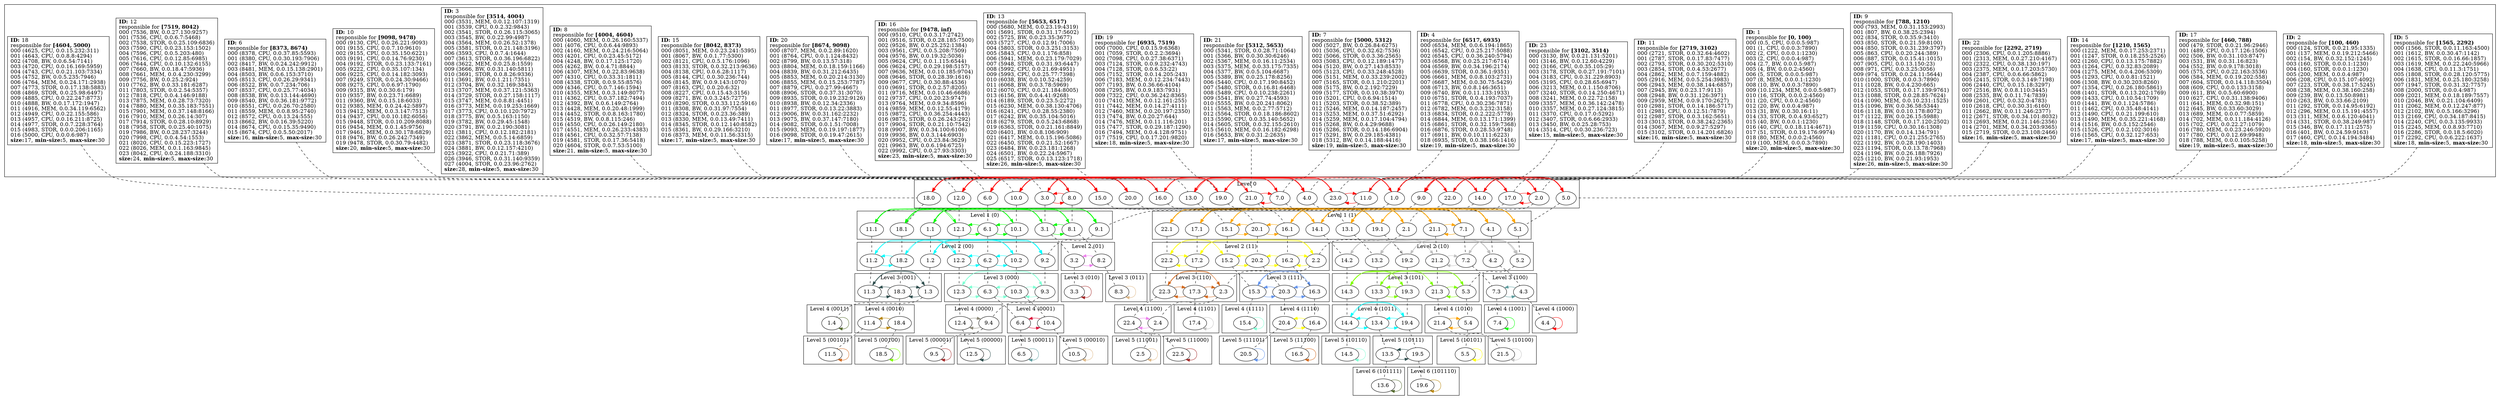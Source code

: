strict
digraph SkipGraph {

	# vertical
	edge [dir=none style=dashed]
	subgraph {
		"1" -> "1.0" -> "1.1" -> "1.2" -> "1.3" -> "1.4"
		}
	subgraph {
		"2" -> "2.0" -> "2.1" -> "2.2" -> "2.3" -> "2.4" -> "2.5"
		}
	subgraph {
		"17" -> "17.0" -> "17.1" -> "17.2" -> "17.3" -> "17.4"
		}
	subgraph {
		"9" -> "9.0" -> "9.1" -> "9.2" -> "9.3" -> "9.4" -> "9.5"
		}
	subgraph {
		"14" -> "14.0" -> "14.1" -> "14.2" -> "14.3" -> "14.4" -> "14.5"
		}
	subgraph {
		"5" -> "5.0" -> "5.1" -> "5.2" -> "5.3" -> "5.4" -> "5.5"
		}
	subgraph {
		"22" -> "22.0" -> "22.1" -> "22.2" -> "22.3" -> "22.4" -> "22.5"
		}
	subgraph {
		"11" -> "11.0" -> "11.1" -> "11.2" -> "11.3" -> "11.4" -> "11.5"
		}
	subgraph {
		"23" -> "23.0"
		}
	subgraph {
		"3" -> "3.0" -> "3.1" -> "3.2" -> "3.3"
		}
	subgraph {
		"8" -> "8.0" -> "8.1" -> "8.2" -> "8.3"
		}
	subgraph {
		"18" -> "18.0" -> "18.1" -> "18.2" -> "18.3" -> "18.4" -> "18.5"
		}
	subgraph {
		"7" -> "7.0" -> "7.1" -> "7.2" -> "7.3" -> "7.4"
		}
	subgraph {
		"21" -> "21.0" -> "21.1" -> "21.2" -> "21.3" -> "21.4" -> "21.5"
		}
	subgraph {
		"13" -> "13.0" -> "13.1" -> "13.2" -> "13.3" -> "13.4" -> "13.5" -> "13.6"
		}
	subgraph {
		"4" -> "4.0" -> "4.1" -> "4.2" -> "4.3" -> "4.4"
		}
	subgraph {
		"19" -> "19.0" -> "19.1" -> "19.2" -> "19.3" -> "19.4" -> "19.5" -> "19.6"
		}
	subgraph {
		"12" -> "12.0" -> "12.1" -> "12.2" -> "12.3" -> "12.4" -> "12.5"
		}
	subgraph {
		"15" -> "15.0" -> "15.1" -> "15.2" -> "15.3" -> "15.4"
		}
	subgraph {
		"6" -> "6.0" -> "6.1" -> "6.2" -> "6.3" -> "6.4" -> "6.5"
		}
	subgraph {
		"20" -> "20.0" -> "20.1" -> "20.2" -> "20.3" -> "20.4" -> "20.5"
		}
	subgraph {
		"10" -> "10.0" -> "10.1" -> "10.2" -> "10.3" -> "10.4" -> "10.5"
		}
	subgraph {
		"16" -> "16.0" -> "16.1" -> "16.2" -> "16.3" -> "16.4" -> "16.5"
		}

	# horizontal
	edge [dir=forward, style=solid]
	subgraph cluster_content {
		rank = same
		"1" [shape=box, label=
			<
				<B>ID:</B> 1<BR ALIGN="LEFT"/>
				responsible for <B>[0, 100)</B><BR ALIGN="LEFT"/>
				000 (0.5, CPU, 0.0.0.5:987)<BR ALIGN="LEFT"/>
				001 (1, CPU, 0.0.0.3:7890)<BR ALIGN="LEFT"/>
				002 (2, CPU, 0.0.0.1:1230)<BR ALIGN="LEFT"/>
				003 (2, CPU, 0.0.0.4:987)<BR ALIGN="LEFT"/>
				004 (2.7, BW, 0.0.0.5:987)<BR ALIGN="LEFT"/>
				005 (4, BW, 0.0.0.2:4560)<BR ALIGN="LEFT"/>
				006 (5, STOR, 0.0.0.5:987)<BR ALIGN="LEFT"/>
				007 (8, MEM, 0.0.0.1:1230)<BR ALIGN="LEFT"/>
				008 (10, BW, 0.0.0.3:7890)<BR ALIGN="LEFT"/>
				009 (10.1234, MEM, 0.0.0.5:987)<BR ALIGN="LEFT"/>
				010 (16, STOR, 0.0.0.2:4560)<BR ALIGN="LEFT"/>
				011 (20, CPU, 0.0.0.2:4560)<BR ALIGN="LEFT"/>
				012 (20, BW, 0.0.0.4:987)<BR ALIGN="LEFT"/>
				013 (31, BW, 0.0.30.16:11)<BR ALIGN="LEFT"/>
				014 (33, STOR, 0.0.4.93:6527)<BR ALIGN="LEFT"/>
				015 (40, BW, 0.0.0.1:1230)<BR ALIGN="LEFT"/>
				016 (40, CPU, 0.0.18.114:4671)<BR ALIGN="LEFT"/>
				017 (51, STOR, 0.0.19.176:9974)<BR ALIGN="LEFT"/>
				018 (80, MEM, 0.0.0.2:4560)<BR ALIGN="LEFT"/>
				019 (100, MEM, 0.0.0.3:7890)<BR ALIGN="LEFT"/>
			<B>size:</B>20, <B>min-size:</B>5, <B>max-size:</B>30<BR ALIGN="LEFT"/>			>]
		"2" [shape=box, label=
			<
				<B>ID:</B> 2<BR ALIGN="LEFT"/>
				responsible for <B>[100, 460)</B><BR ALIGN="LEFT"/>
				000 (124, STOR, 0.0.21.95:1335)<BR ALIGN="LEFT"/>
				001 (137, MEM, 0.0.19.212:5466)<BR ALIGN="LEFT"/>
				002 (154, BW, 0.0.32.152:1245)<BR ALIGN="LEFT"/>
				003 (160, STOR, 0.0.0.1:1230)<BR ALIGN="LEFT"/>
				004 (160, STOR, 0.0.0.1:1230)<BR ALIGN="LEFT"/>
				005 (200, MEM, 0.0.0.4:987)<BR ALIGN="LEFT"/>
				006 (208, CPU, 0.0.15.107:4092)<BR ALIGN="LEFT"/>
				007 (223, STOR, 0.0.38.17:5245)<BR ALIGN="LEFT"/>
				008 (238, MEM, 0.0.38.160:258)<BR ALIGN="LEFT"/>
				009 (239, BW, 0.0.13.50:8981)<BR ALIGN="LEFT"/>
				010 (263, BW, 0.0.33.66:2109)<BR ALIGN="LEFT"/>
				011 (292, STOR, 0.0.14.95:6192)<BR ALIGN="LEFT"/>
				012 (296, MEM, 0.0.15.191:4557)<BR ALIGN="LEFT"/>
				013 (311, MEM, 0.0.6.120:4041)<BR ALIGN="LEFT"/>
				014 (331, STOR, 0.0.38.249:987)<BR ALIGN="LEFT"/>
				015 (346, BW, 0.0.17.111:2575)<BR ALIGN="LEFT"/>
				016 (401, BW, 0.0.24.59:9163)<BR ALIGN="LEFT"/>
				017 (460, CPU, 0.0.14.194:3484)<BR ALIGN="LEFT"/>
			<B>size:</B>18, <B>min-size:</B>5, <B>max-size:</B>30<BR ALIGN="LEFT"/>			>]
		"17" [shape=box, label=
			<
				<B>ID:</B> 17<BR ALIGN="LEFT"/>
				responsible for <B>[460, 788)</B><BR ALIGN="LEFT"/>
				000 (479, STOR, 0.0.21.96:2946)<BR ALIGN="LEFT"/>
				001 (489, CPU, 0.0.17.126:1506)<BR ALIGN="LEFT"/>
				002 (506, BW, 0.0.31.103:8747)<BR ALIGN="LEFT"/>
				003 (531, BW, 0.0.31.16:823)<BR ALIGN="LEFT"/>
				004 (552, BW, 0.0.9.178:3018)<BR ALIGN="LEFT"/>
				005 (575, CPU, 0.0.22.163:3536)<BR ALIGN="LEFT"/>
				006 (584, MEM, 0.0.19.202:558)<BR ALIGN="LEFT"/>
				007 (604, STOR, 0.0.14.118:3504)<BR ALIGN="LEFT"/>
				008 (609, CPU, 0.0.0.133:3158)<BR ALIGN="LEFT"/>
				009 (611, BW, 0.0.5.60:6900)<BR ALIGN="LEFT"/>
				010 (627, CPU, 0.0.31.138:9406)<BR ALIGN="LEFT"/>
				011 (641, MEM, 0.0.32.98:151)<BR ALIGN="LEFT"/>
				012 (645, BW, 0.0.33.60:3029)<BR ALIGN="LEFT"/>
				013 (689, MEM, 0.0.0.77:5859)<BR ALIGN="LEFT"/>
				014 (702, MEM, 0.0.11.184:4126)<BR ALIGN="LEFT"/>
				015 (702, CPU, 0.0.22.27:1079)<BR ALIGN="LEFT"/>
				016 (780, MEM, 0.0.23.246:5920)<BR ALIGN="LEFT"/>
				017 (780, CPU, 0.0.12.69:9948)<BR ALIGN="LEFT"/>
				018 (788, MEM, 0.0.0.105:5258)<BR ALIGN="LEFT"/>
			<B>size:</B>19, <B>min-size:</B>5, <B>max-size:</B>30<BR ALIGN="LEFT"/>			>]
		"9" [shape=box, label=
			<
				<B>ID:</B> 9<BR ALIGN="LEFT"/>
				responsible for <B>[788, 1210)</B><BR ALIGN="LEFT"/>
				000 (793, MEM, 0.0.31.153:2993)<BR ALIGN="LEFT"/>
				001 (807, BW, 0.0.38.25:2394)<BR ALIGN="LEFT"/>
				002 (834, STOR, 0.0.35.9:3410)<BR ALIGN="LEFT"/>
				003 (850, STOR, 0.0.21.59:8100)<BR ALIGN="LEFT"/>
				004 (850, STOR, 0.0.31.239:3797)<BR ALIGN="LEFT"/>
				005 (863, CPU, 0.0.20.244:389)<BR ALIGN="LEFT"/>
				006 (887, STOR, 0.0.15.41:1015)<BR ALIGN="LEFT"/>
				007 (905, CPU, 0.0.13.150:23)<BR ALIGN="LEFT"/>
				008 (971, CPU, 0.0.3.25:3056)<BR ALIGN="LEFT"/>
				009 (974, STOR, 0.0.24.11:5644)<BR ALIGN="LEFT"/>
				010 (1000, STOR, 0.0.0.3:7890)<BR ALIGN="LEFT"/>
				011 (1028, BW, 0.0.4.230:665)<BR ALIGN="LEFT"/>
				012 (1053, STOR, 0.0.17.139:9761)<BR ALIGN="LEFT"/>
				013 (1088, STOR, 0.0.28.85:7624)<BR ALIGN="LEFT"/>
				014 (1090, MEM, 0.0.10.231:1525)<BR ALIGN="LEFT"/>
				015 (1096, BW, 0.0.36.58:5344)<BR ALIGN="LEFT"/>
				016 (1118, BW, 0.0.10.178:8072)<BR ALIGN="LEFT"/>
				017 (1122, BW, 0.0.26.15:5988)<BR ALIGN="LEFT"/>
				018 (1148, STOR, 0.0.17.120:2502)<BR ALIGN="LEFT"/>
				019 (1159, CPU, 0.0.30.16:1308)<BR ALIGN="LEFT"/>
				020 (1170, BW, 0.0.14.134:791)<BR ALIGN="LEFT"/>
				021 (1181, CPU, 0.0.21.255:2765)<BR ALIGN="LEFT"/>
				022 (1192, BW, 0.0.28.190:1403)<BR ALIGN="LEFT"/>
				023 (1194, STOR, 0.0.13.78:7968)<BR ALIGN="LEFT"/>
				024 (1196, BW, 0.0.26.188:7926)<BR ALIGN="LEFT"/>
				025 (1210, BW, 0.0.21.93:1953)<BR ALIGN="LEFT"/>
			<B>size:</B>26, <B>min-size:</B>5, <B>max-size:</B>30<BR ALIGN="LEFT"/>			>]
		"14" [shape=box, label=
			<
				<B>ID:</B> 14<BR ALIGN="LEFT"/>
				responsible for <B>[1210, 1565)</B><BR ALIGN="LEFT"/>
				000 (1222, MEM, 0.0.17.253:2371)<BR ALIGN="LEFT"/>
				001 (1247, STOR, 0.0.18.255:2526)<BR ALIGN="LEFT"/>
				002 (1260, CPU, 0.0.13.175:7882)<BR ALIGN="LEFT"/>
				003 (1264, CPU, 0.0.32.83:2089)<BR ALIGN="LEFT"/>
				004 (1275, MEM, 0.0.4.206:5309)<BR ALIGN="LEFT"/>
				005 (1293, CPU, 0.0.0.81:1521)<BR ALIGN="LEFT"/>
				006 (1308, BW, 0.0.30.203:8260)<BR ALIGN="LEFT"/>
				007 (1354, CPU, 0.0.26.180:5861)<BR ALIGN="LEFT"/>
				008 (1401, STOR, 0.0.13.202:1769)<BR ALIGN="LEFT"/>
				009 (1433, CPU, 0.0.10.54:1709)<BR ALIGN="LEFT"/>
				010 (1441, BW, 0.0.1.124:5786)<BR ALIGN="LEFT"/>
				011 (1462, CPU, 0.0.35.48:4141)<BR ALIGN="LEFT"/>
				012 (1490, CPU, 0.0.21.199:610)<BR ALIGN="LEFT"/>
				013 (1490, MEM, 0.0.35.221:4168)<BR ALIGN="LEFT"/>
				014 (1516, BW, 0.0.5.152:2546)<BR ALIGN="LEFT"/>
				015 (1526, CPU, 0.0.2.102:3016)<BR ALIGN="LEFT"/>
				016 (1565, CPU, 0.0.32.127:653)<BR ALIGN="LEFT"/>
			<B>size:</B>17, <B>min-size:</B>5, <B>max-size:</B>30<BR ALIGN="LEFT"/>			>]
		"5" [shape=box, label=
			<
				<B>ID:</B> 5<BR ALIGN="LEFT"/>
				responsible for <B>[1565, 2292)</B><BR ALIGN="LEFT"/>
				000 (1566, STOR, 0.0.11.163:4500)<BR ALIGN="LEFT"/>
				001 (1612, BW, 0.0.30.47:1142)<BR ALIGN="LEFT"/>
				002 (1615, STOR, 0.0.16.66:1857)<BR ALIGN="LEFT"/>
				003 (1619, MEM, 0.0.22.240:5966)<BR ALIGN="LEFT"/>
				004 (1638, CPU, 0.0.11.3:1751)<BR ALIGN="LEFT"/>
				005 (1808, STOR, 0.0.28.120:5775)<BR ALIGN="LEFT"/>
				006 (1831, MEM, 0.0.25.180:3258)<BR ALIGN="LEFT"/>
				007 (1947, STOR, 0.0.31.32:7757)<BR ALIGN="LEFT"/>
				008 (2000, STOR, 0.0.0.4:987)<BR ALIGN="LEFT"/>
				009 (2021, MEM, 0.0.18.189:7557)<BR ALIGN="LEFT"/>
				010 (2046, BW, 0.0.21.104:6409)<BR ALIGN="LEFT"/>
				011 (2062, MEM, 0.0.12.247:877)<BR ALIGN="LEFT"/>
				012 (2102, BW, 0.0.5.166:3296)<BR ALIGN="LEFT"/>
				013 (2169, CPU, 0.0.34.187:8415)<BR ALIGN="LEFT"/>
				014 (2240, CPU, 0.0.3.135:9933)<BR ALIGN="LEFT"/>
				015 (2245, MEM, 0.0.8.93:7710)<BR ALIGN="LEFT"/>
				016 (2286, STOR, 0.0.18.5:6020)<BR ALIGN="LEFT"/>
				017 (2292, CPU, 0.0.6.222:1637)<BR ALIGN="LEFT"/>
			<B>size:</B>18, <B>min-size:</B>5, <B>max-size:</B>30<BR ALIGN="LEFT"/>			>]
		"22" [shape=box, label=
			<
				<B>ID:</B> 22<BR ALIGN="LEFT"/>
				responsible for <B>[2292, 2719)</B><BR ALIGN="LEFT"/>
				000 (2306, CPU, 0.0.1.205:8886)<BR ALIGN="LEFT"/>
				001 (2313, MEM, 0.0.27.210:4167)<BR ALIGN="LEFT"/>
				002 (2322, CPU, 0.0.38.130:197)<BR ALIGN="LEFT"/>
				003 (2375, MEM, 0.0.17.203:5730)<BR ALIGN="LEFT"/>
				004 (2387, CPU, 0.0.6.66:5862)<BR ALIGN="LEFT"/>
				005 (2415, STOR, 0.0.3.149:7198)<BR ALIGN="LEFT"/>
				006 (2440, CPU, 0.0.15.18:3297)<BR ALIGN="LEFT"/>
				007 (2516, BW, 0.0.8.110:3445)<BR ALIGN="LEFT"/>
				008 (2535, BW, 0.0.11.74:7839)<BR ALIGN="LEFT"/>
				009 (2601, CPU, 0.0.32.0:4783)<BR ALIGN="LEFT"/>
				010 (2618, CPU, 0.0.30.31:6160)<BR ALIGN="LEFT"/>
				011 (2662, BW, 0.0.11.246:2377)<BR ALIGN="LEFT"/>
				012 (2671, STOR, 0.0.34.101:8032)<BR ALIGN="LEFT"/>
				013 (2693, MEM, 0.0.21.146:2356)<BR ALIGN="LEFT"/>
				014 (2701, MEM, 0.0.34.203:9365)<BR ALIGN="LEFT"/>
				015 (2719, STOR, 0.0.23.108:2466)<BR ALIGN="LEFT"/>
			<B>size:</B>16, <B>min-size:</B>5, <B>max-size:</B>30<BR ALIGN="LEFT"/>			>]
		"11" [shape=box, label=
			<
				<B>ID:</B> 11<BR ALIGN="LEFT"/>
				responsible for <B>[2719, 3102)</B><BR ALIGN="LEFT"/>
				000 (2721, STOR, 0.0.32.64:4602)<BR ALIGN="LEFT"/>
				001 (2787, STOR, 0.0.17.83:7477)<BR ALIGN="LEFT"/>
				002 (2793, STOR, 0.0.30.202:5310)<BR ALIGN="LEFT"/>
				003 (2854, STOR, 0.0.4.53:2677)<BR ALIGN="LEFT"/>
				004 (2862, MEM, 0.0.7.159:4882)<BR ALIGN="LEFT"/>
				005 (2916, MEM, 0.0.5.254:3983)<BR ALIGN="LEFT"/>
				006 (2943, MEM, 0.0.38.144:6857)<BR ALIGN="LEFT"/>
				007 (2945, BW, 0.0.23.17:9113)<BR ALIGN="LEFT"/>
				008 (2948, BW, 0.0.31.126:3971)<BR ALIGN="LEFT"/>
				009 (2959, MEM, 0.0.9.170:2627)<BR ALIGN="LEFT"/>
				010 (2981, STOR, 0.0.14.186:5717)<BR ALIGN="LEFT"/>
				011 (2981, CPU, 0.0.12.51:7879)<BR ALIGN="LEFT"/>
				012 (2987, STOR, 0.0.3.162:5651)<BR ALIGN="LEFT"/>
				013 (3013, STOR, 0.0.38.242:2365)<BR ALIGN="LEFT"/>
				014 (3067, MEM, 0.0.9.27:5297)<BR ALIGN="LEFT"/>
				015 (3102, STOR, 0.0.14.201:6826)<BR ALIGN="LEFT"/>
			<B>size:</B>16, <B>min-size:</B>5, <B>max-size:</B>30<BR ALIGN="LEFT"/>			>]
		"23" [shape=box, label=
			<
				<B>ID:</B> 23<BR ALIGN="LEFT"/>
				responsible for <B>[3102, 3514)</B><BR ALIGN="LEFT"/>
				000 (3130, BW, 0.0.21.131:5201)<BR ALIGN="LEFT"/>
				001 (3146, BW, 0.0.12.60:4229)<BR ALIGN="LEFT"/>
				002 (3166, CPU, 0.0.35.105:29)<BR ALIGN="LEFT"/>
				003 (3178, STOR, 0.0.27.191:7101)<BR ALIGN="LEFT"/>
				004 (3183, CPU, 0.0.31.229:8903)<BR ALIGN="LEFT"/>
				005 (3195, CPU, 0.0.28.65:6947)<BR ALIGN="LEFT"/>
				006 (3213, MEM, 0.0.1.150:8706)<BR ALIGN="LEFT"/>
				007 (3240, STOR, 0.0.14.250:4671)<BR ALIGN="LEFT"/>
				008 (3241, MEM, 0.0.22.72:158)<BR ALIGN="LEFT"/>
				009 (3357, MEM, 0.0.36.142:2478)<BR ALIGN="LEFT"/>
				010 (3357, MEM, 0.0.27.124:3815)<BR ALIGN="LEFT"/>
				011 (3370, CPU, 0.0.17.0:5292)<BR ALIGN="LEFT"/>
				012 (3407, STOR, 0.0.6.66:2933)<BR ALIGN="LEFT"/>
				013 (3450, BW, 0.0.25.28:753)<BR ALIGN="LEFT"/>
				014 (3514, CPU, 0.0.30.236:723)<BR ALIGN="LEFT"/>
			<B>size:</B>15, <B>min-size:</B>5, <B>max-size:</B>30<BR ALIGN="LEFT"/>			>]
		"3" [shape=box, label=
			<
				<B>ID:</B> 3<BR ALIGN="LEFT"/>
				responsible for <B>[3514, 4004)</B><BR ALIGN="LEFT"/>
				000 (3531, MEM, 0.0.12.107:1319)<BR ALIGN="LEFT"/>
				001 (3539, CPU, 0.0.2.32:9843)<BR ALIGN="LEFT"/>
				002 (3541, STOR, 0.0.26.115:3065)<BR ALIGN="LEFT"/>
				003 (3545, BW, 0.0.22.99:4987)<BR ALIGN="LEFT"/>
				004 (3564, MEM, 0.0.26.52:1378)<BR ALIGN="LEFT"/>
				005 (3581, STOR, 0.0.21.148:3196)<BR ALIGN="LEFT"/>
				006 (3593, CPU, 0.0.7.4:1644)<BR ALIGN="LEFT"/>
				007 (3613, STOR, 0.0.36.196:6822)<BR ALIGN="LEFT"/>
				008 (3622, MEM, 0.0.25.8:1559)<BR ALIGN="LEFT"/>
				009 (3666, BW, 0.0.31.140:5811)<BR ALIGN="LEFT"/>
				010 (3691, STOR, 0.0.8.26:9336)<BR ALIGN="LEFT"/>
				011 (3691, BW, 0.0.1.211:7351)<BR ALIGN="LEFT"/>
				012 (3704, BW, 0.0.32.169:3843)<BR ALIGN="LEFT"/>
				013 (3707, MEM, 0.0.37.121:5363)<BR ALIGN="LEFT"/>
				014 (3729, STOR, 0.0.27.158:1117)<BR ALIGN="LEFT"/>
				015 (3747, MEM, 0.0.8.81:4451)<BR ALIGN="LEFT"/>
				016 (3773, MEM, 0.0.19.253:1669)<BR ALIGN="LEFT"/>
				017 (3773, CPU, 0.0.10.120:7972)<BR ALIGN="LEFT"/>
				018 (3775, BW, 0.0.5.163:1150)<BR ALIGN="LEFT"/>
				019 (3782, BW, 0.0.29.45:1548)<BR ALIGN="LEFT"/>
				020 (3791, BW, 0.0.2.190:3081)<BR ALIGN="LEFT"/>
				021 (3811, CPU, 0.0.12.182:2181)<BR ALIGN="LEFT"/>
				022 (3862, MEM, 0.0.5.14:6859)<BR ALIGN="LEFT"/>
				023 (3871, STOR, 0.0.23.118:3676)<BR ALIGN="LEFT"/>
				024 (3881, BW, 0.0.12.157:4210)<BR ALIGN="LEFT"/>
				025 (3922, CPU, 0.0.21.71:389)<BR ALIGN="LEFT"/>
				026 (3946, STOR, 0.0.31.140:9359)<BR ALIGN="LEFT"/>
				027 (4004, STOR, 0.0.23.96:2762)<BR ALIGN="LEFT"/>
			<B>size:</B>28, <B>min-size:</B>5, <B>max-size:</B>30<BR ALIGN="LEFT"/>			>]
		"8" [shape=box, label=
			<
				<B>ID:</B> 8<BR ALIGN="LEFT"/>
				responsible for <B>[4004, 4604)</B><BR ALIGN="LEFT"/>
				000 (4060, MEM, 0.0.26.160:5337)<BR ALIGN="LEFT"/>
				001 (4076, CPU, 0.0.6.44:9893)<BR ALIGN="LEFT"/>
				002 (4160, MEM, 0.0.24.216:5064)<BR ALIGN="LEFT"/>
				003 (4201, CPU, 0.0.23.45:5172)<BR ALIGN="LEFT"/>
				004 (4248, BW, 0.0.17.125:1720)<BR ALIGN="LEFT"/>
				005 (4262, BW, 0.0.4.71:8844)<BR ALIGN="LEFT"/>
				006 (4307, MEM, 0.0.22.83:9638)<BR ALIGN="LEFT"/>
				007 (4310, CPU, 0.0.33.31:1811)<BR ALIGN="LEFT"/>
				008 (4338, STOR, 0.0.9.55:8576)<BR ALIGN="LEFT"/>
				009 (4346, CPU, 0.0.7.146:1594)<BR ALIGN="LEFT"/>
				010 (4355, MEM, 0.0.3.149:8077)<BR ALIGN="LEFT"/>
				011 (4362, CPU, 0.0.37.182:7494)<BR ALIGN="LEFT"/>
				012 (4392, BW, 0.0.6.149:2764)<BR ALIGN="LEFT"/>
				013 (4428, MEM, 0.0.20.48:1999)<BR ALIGN="LEFT"/>
				014 (4452, STOR, 0.0.8.163:1780)<BR ALIGN="LEFT"/>
				015 (4519, BW, 0.0.8.115:246)<BR ALIGN="LEFT"/>
				016 (4550, CPU, 0.0.26.149:2180)<BR ALIGN="LEFT"/>
				017 (4551, MEM, 0.0.26.233:4383)<BR ALIGN="LEFT"/>
				018 (4561, CPU, 0.0.32.57:7138)<BR ALIGN="LEFT"/>
				019 (4581, STOR, 0.0.17.36:5418)<BR ALIGN="LEFT"/>
				020 (4604, STOR, 0.0.7.53:5100)<BR ALIGN="LEFT"/>
			<B>size:</B>21, <B>min-size:</B>5, <B>max-size:</B>30<BR ALIGN="LEFT"/>			>]
		"18" [shape=box, label=
			<
				<B>ID:</B> 18<BR ALIGN="LEFT"/>
				responsible for <B>[4604, 5000)</B><BR ALIGN="LEFT"/>
				000 (4625, CPU, 0.0.15.232:311)<BR ALIGN="LEFT"/>
				001 (4643, CPU, 0.0.8.8:4294)<BR ALIGN="LEFT"/>
				002 (4708, BW, 0.0.6.54:7141)<BR ALIGN="LEFT"/>
				003 (4720, CPU, 0.0.16.169:5959)<BR ALIGN="LEFT"/>
				004 (4743, CPU, 0.0.21.103:7334)<BR ALIGN="LEFT"/>
				005 (4752, BW, 0.0.5.235:7946)<BR ALIGN="LEFT"/>
				006 (4764, MEM, 0.0.24.171:2938)<BR ALIGN="LEFT"/>
				007 (4773, STOR, 0.0.17.138:5883)<BR ALIGN="LEFT"/>
				008 (4869, STOR, 0.0.25.98:6497)<BR ALIGN="LEFT"/>
				009 (4885, CPU, 0.0.22.247:8773)<BR ALIGN="LEFT"/>
				010 (4888, BW, 0.0.17.172:1947)<BR ALIGN="LEFT"/>
				011 (4916, MEM, 0.0.34.119:6562)<BR ALIGN="LEFT"/>
				012 (4949, CPU, 0.0.22.155:586)<BR ALIGN="LEFT"/>
				013 (4957, CPU, 0.0.16.211:8725)<BR ALIGN="LEFT"/>
				014 (4977, STOR, 0.0.7.228:3764)<BR ALIGN="LEFT"/>
				015 (4983, STOR, 0.0.0.206:1165)<BR ALIGN="LEFT"/>
				016 (5000, CPU, 0.0.0.6:987)<BR ALIGN="LEFT"/>
			<B>size:</B>17, <B>min-size:</B>5, <B>max-size:</B>30<BR ALIGN="LEFT"/>			>]
		"7" [shape=box, label=
			<
				<B>ID:</B> 7<BR ALIGN="LEFT"/>
				responsible for <B>[5000, 5312)</B><BR ALIGN="LEFT"/>
				000 (5027, BW, 0.0.26.84:6275)<BR ALIGN="LEFT"/>
				001 (5036, CPU, 0.0.32.62:7536)<BR ALIGN="LEFT"/>
				002 (5066, STOR, 0.0.3.36:2565)<BR ALIGN="LEFT"/>
				003 (5083, CPU, 0.0.12.189:1477)<BR ALIGN="LEFT"/>
				004 (5120, BW, 0.0.27.143:8533)<BR ALIGN="LEFT"/>
				005 (5123, CPU, 0.0.33.248:4528)<BR ALIGN="LEFT"/>
				006 (5151, MEM, 0.0.33.239:2002)<BR ALIGN="LEFT"/>
				007 (5165, STOR, 0.0.1.210:2201)<BR ALIGN="LEFT"/>
				008 (5175, BW, 0.0.2.192:7229)<BR ALIGN="LEFT"/>
				009 (5177, STOR, 0.0.10.38:3970)<BR ALIGN="LEFT"/>
				010 (5201, CPU, 0.0.6.94:1514)<BR ALIGN="LEFT"/>
				011 (5203, STOR, 0.0.38.52:389)<BR ALIGN="LEFT"/>
				012 (5246, MEM, 0.0.14.187:2457)<BR ALIGN="LEFT"/>
				013 (5253, MEM, 0.0.37.51:6292)<BR ALIGN="LEFT"/>
				014 (5259, MEM, 0.0.17.104:4794)<BR ALIGN="LEFT"/>
				015 (5268, BW, 0.0.4.29:9688)<BR ALIGN="LEFT"/>
				016 (5286, STOR, 0.0.14.186:6904)<BR ALIGN="LEFT"/>
				017 (5291, BW, 0.0.29.185:4381)<BR ALIGN="LEFT"/>
				018 (5312, BW, 0.0.14.188:4416)<BR ALIGN="LEFT"/>
			<B>size:</B>19, <B>min-size:</B>5, <B>max-size:</B>30<BR ALIGN="LEFT"/>			>]
		"21" [shape=box, label=
			<
				<B>ID:</B> 21<BR ALIGN="LEFT"/>
				responsible for <B>[5312, 5653)</B><BR ALIGN="LEFT"/>
				000 (5341, STOR, 0.0.28.71:1064)<BR ALIGN="LEFT"/>
				001 (5366, BW, 0.0.30.30:6246)<BR ALIGN="LEFT"/>
				002 (5367, MEM, 0.0.16.11:2534)<BR ALIGN="LEFT"/>
				003 (5375, MEM, 0.0.33.175:7335)<BR ALIGN="LEFT"/>
				004 (5377, BW, 0.0.5.104:6687)<BR ALIGN="LEFT"/>
				005 (5389, BW, 0.0.25.178:8256)<BR ALIGN="LEFT"/>
				006 (5440, CPU, 0.0.17.190:8452)<BR ALIGN="LEFT"/>
				007 (5480, STOR, 0.0.16.81:6468)<BR ALIGN="LEFT"/>
				008 (5489, CPU, 0.0.10.238:2261)<BR ALIGN="LEFT"/>
				009 (5541, BW, 0.0.27.74:4593)<BR ALIGN="LEFT"/>
				010 (5555, BW, 0.0.20.241:8062)<BR ALIGN="LEFT"/>
				011 (5563, MEM, 0.0.2.77:5712)<BR ALIGN="LEFT"/>
				012 (5564, STOR, 0.0.18.186:8602)<BR ALIGN="LEFT"/>
				013 (5590, CPU, 0.0.35.140:5652)<BR ALIGN="LEFT"/>
				014 (5605, STOR, 0.0.32.155:2610)<BR ALIGN="LEFT"/>
				015 (5610, MEM, 0.0.16.182:6298)<BR ALIGN="LEFT"/>
				016 (5653, BW, 0.0.31.2:2635)<BR ALIGN="LEFT"/>
			<B>size:</B>17, <B>min-size:</B>5, <B>max-size:</B>30<BR ALIGN="LEFT"/>			>]
		"13" [shape=box, label=
			<
				<B>ID:</B> 13<BR ALIGN="LEFT"/>
				responsible for <B>[5653, 6517)</B><BR ALIGN="LEFT"/>
				000 (5680, MEM, 0.0.23.19:4319)<BR ALIGN="LEFT"/>
				001 (5691, STOR, 0.0.31.17:5602)<BR ALIGN="LEFT"/>
				002 (5725, BW, 0.0.23.35:3677)<BR ALIGN="LEFT"/>
				003 (5727, CPU, 0.0.12.91:7006)<BR ALIGN="LEFT"/>
				004 (5803, STOR, 0.0.3.251:3153)<BR ALIGN="LEFT"/>
				005 (5843, CPU, 0.0.1.176:858)<BR ALIGN="LEFT"/>
				006 (5941, MEM, 0.0.23.179:7029)<BR ALIGN="LEFT"/>
				007 (5948, STOR, 0.0.31.93:6447)<BR ALIGN="LEFT"/>
				008 (5992, CPU, 0.0.21.69:4951)<BR ALIGN="LEFT"/>
				009 (5993, CPU, 0.0.25.77:7398)<BR ALIGN="LEFT"/>
				010 (6038, BW, 0.0.10.52:4259)<BR ALIGN="LEFT"/>
				011 (6068, BW, 0.0.3.78:5969)<BR ALIGN="LEFT"/>
				012 (6070, CPU, 0.0.21.184:8005)<BR ALIGN="LEFT"/>
				013 (6156, BW, 0.0.4.41:9268)<BR ALIGN="LEFT"/>
				014 (6189, STOR, 0.0.23.5:2272)<BR ALIGN="LEFT"/>
				015 (6230, MEM, 0.0.38.130:4706)<BR ALIGN="LEFT"/>
				016 (6241, CPU, 0.0.28.55:2380)<BR ALIGN="LEFT"/>
				017 (6242, BW, 0.0.35.104:5016)<BR ALIGN="LEFT"/>
				018 (6279, STOR, 0.0.5.243:6868)<BR ALIGN="LEFT"/>
				019 (6363, STOR, 0.0.21.161:8849)<BR ALIGN="LEFT"/>
				020 (6401, BW, 0.0.8.106:909)<BR ALIGN="LEFT"/>
				021 (6417, MEM, 0.0.15.196:5086)<BR ALIGN="LEFT"/>
				022 (6450, STOR, 0.0.21.52:1667)<BR ALIGN="LEFT"/>
				023 (6484, BW, 0.0.23.181:1268)<BR ALIGN="LEFT"/>
				024 (6501, BW, 0.0.22.24:5967)<BR ALIGN="LEFT"/>
				025 (6517, STOR, 0.0.13.123:1718)<BR ALIGN="LEFT"/>
			<B>size:</B>26, <B>min-size:</B>5, <B>max-size:</B>30<BR ALIGN="LEFT"/>			>]
		"4" [shape=box, label=
			<
				<B>ID:</B> 4<BR ALIGN="LEFT"/>
				responsible for <B>[6517, 6935)</B><BR ALIGN="LEFT"/>
				000 (6534, MEM, 0.0.6.194:1865)<BR ALIGN="LEFT"/>
				001 (6542, CPU, 0.0.25.217:5088)<BR ALIGN="LEFT"/>
				002 (6545, CPU, 0.0.36.240:5794)<BR ALIGN="LEFT"/>
				003 (6568, BW, 0.0.25.217:6714)<BR ALIGN="LEFT"/>
				004 (6569, BW, 0.0.34.196:2174)<BR ALIGN="LEFT"/>
				005 (6639, STOR, 0.0.36.1:9351)<BR ALIGN="LEFT"/>
				006 (6661, MEM, 0.0.8.103:2731)<BR ALIGN="LEFT"/>
				007 (6687, MEM, 0.0.30.75:5429)<BR ALIGN="LEFT"/>
				008 (6713, BW, 0.0.8.146:3651)<BR ALIGN="LEFT"/>
				009 (6740, BW, 0.0.11.133:1933)<BR ALIGN="LEFT"/>
				010 (6751, STOR, 0.0.4.193:7037)<BR ALIGN="LEFT"/>
				011 (6778, CPU, 0.0.30.236:7871)<BR ALIGN="LEFT"/>
				012 (6782, MEM, 0.0.3.232:3158)<BR ALIGN="LEFT"/>
				013 (6834, STOR, 0.0.2.222:5778)<BR ALIGN="LEFT"/>
				014 (6844, MEM, 0.0.13.171:1399)<BR ALIGN="LEFT"/>
				015 (6861, STOR, 0.0.32.159:7368)<BR ALIGN="LEFT"/>
				016 (6876, STOR, 0.0.28.53:9748)<BR ALIGN="LEFT"/>
				017 (6911, BW, 0.0.10.111:6223)<BR ALIGN="LEFT"/>
				018 (6935, STOR, 0.0.38.166:1416)<BR ALIGN="LEFT"/>
			<B>size:</B>19, <B>min-size:</B>5, <B>max-size:</B>30<BR ALIGN="LEFT"/>			>]
		"19" [shape=box, label=
			<
				<B>ID:</B> 19<BR ALIGN="LEFT"/>
				responsible for <B>[6935, 7519)</B><BR ALIGN="LEFT"/>
				000 (7000, CPU, 0.0.15.9:6368)<BR ALIGN="LEFT"/>
				001 (7059, STOR, 0.0.2.2:3694)<BR ALIGN="LEFT"/>
				002 (7098, CPU, 0.0.27.38:6371)<BR ALIGN="LEFT"/>
				003 (7124, STOR, 0.0.9.232:4743)<BR ALIGN="LEFT"/>
				004 (7128, STOR, 0.0.6.53:22)<BR ALIGN="LEFT"/>
				005 (7152, STOR, 0.0.14.205:243)<BR ALIGN="LEFT"/>
				006 (7183, MEM, 0.0.12.234:7443)<BR ALIGN="LEFT"/>
				007 (7193, BW, 0.0.36.66:4104)<BR ALIGN="LEFT"/>
				008 (7295, BW, 0.0.9.183:7931)<BR ALIGN="LEFT"/>
				009 (7322, CPU, 0.0.36.242:8365)<BR ALIGN="LEFT"/>
				010 (7410, MEM, 0.0.12.161:255)<BR ALIGN="LEFT"/>
				011 (7442, MEM, 0.0.14.27:4111)<BR ALIGN="LEFT"/>
				012 (7460, MEM, 0.0.20.197:2350)<BR ALIGN="LEFT"/>
				013 (7474, BW, 0.0.20.27:644)<BR ALIGN="LEFT"/>
				014 (7476, MEM, 0.0.11.116:201)<BR ALIGN="LEFT"/>
				015 (7477, STOR, 0.0.29.187:1290)<BR ALIGN="LEFT"/>
				016 (7494, MEM, 0.0.4.128:9751)<BR ALIGN="LEFT"/>
				017 (7519, CPU, 0.0.17.201:9820)<BR ALIGN="LEFT"/>
			<B>size:</B>18, <B>min-size:</B>5, <B>max-size:</B>30<BR ALIGN="LEFT"/>			>]
		"12" [shape=box, label=
			<
				<B>ID:</B> 12<BR ALIGN="LEFT"/>
				responsible for <B>[7519, 8042)</B><BR ALIGN="LEFT"/>
				000 (7536, BW, 0.0.27.130:9257)<BR ALIGN="LEFT"/>
				001 (7536, CPU, 0.0.6.7:5468)<BR ALIGN="LEFT"/>
				002 (7538, STOR, 0.0.25.109:6836)<BR ALIGN="LEFT"/>
				003 (7590, CPU, 0.0.23.153:1502)<BR ALIGN="LEFT"/>
				004 (7596, CPU, 0.0.5.203:480)<BR ALIGN="LEFT"/>
				005 (7616, CPU, 0.0.12.85:6985)<BR ALIGN="LEFT"/>
				006 (7644, CPU, 0.0.10.132:6155)<BR ALIGN="LEFT"/>
				007 (7660, BW, 0.0.18.47:5936)<BR ALIGN="LEFT"/>
				008 (7661, MEM, 0.0.4.230:3299)<BR ALIGN="LEFT"/>
				009 (7756, BW, 0.0.25.2:924)<BR ALIGN="LEFT"/>
				010 (7762, BW, 0.0.33.181:6287)<BR ALIGN="LEFT"/>
				011 (7803, STOR, 0.0.2.54:5357)<BR ALIGN="LEFT"/>
				012 (7818, CPU, 0.0.4.146:9188)<BR ALIGN="LEFT"/>
				013 (7875, MEM, 0.0.28.73:7320)<BR ALIGN="LEFT"/>
				014 (7880, MEM, 0.0.35.183:7551)<BR ALIGN="LEFT"/>
				015 (7901, MEM, 0.0.37.148:8166)<BR ALIGN="LEFT"/>
				016 (7910, MEM, 0.0.26.14:307)<BR ALIGN="LEFT"/>
				017 (7914, STOR, 0.0.28.10:8929)<BR ALIGN="LEFT"/>
				018 (7958, STOR, 0.0.25.40:1075)<BR ALIGN="LEFT"/>
				019 (7986, BW, 0.0.28.237:3244)<BR ALIGN="LEFT"/>
				020 (7998, CPU, 0.0.4.54:1553)<BR ALIGN="LEFT"/>
				021 (8020, CPU, 0.0.15.223:1727)<BR ALIGN="LEFT"/>
				022 (8026, MEM, 0.0.1.163:9845)<BR ALIGN="LEFT"/>
				023 (8042, CPU, 0.0.24.188:3310)<BR ALIGN="LEFT"/>
			<B>size:</B>24, <B>min-size:</B>5, <B>max-size:</B>30<BR ALIGN="LEFT"/>			>]
		"15" [shape=box, label=
			<
				<B>ID:</B> 15<BR ALIGN="LEFT"/>
				responsible for <B>[8042, 8373)</B><BR ALIGN="LEFT"/>
				000 (8051, MEM, 0.0.23.241:5395)<BR ALIGN="LEFT"/>
				001 (8067, BW, 0.0.1.77:5300)<BR ALIGN="LEFT"/>
				002 (8121, CPU, 0.0.5.176:1096)<BR ALIGN="LEFT"/>
				003 (8133, STOR, 0.0.32.213:9636)<BR ALIGN="LEFT"/>
				004 (8138, CPU, 0.0.6.28:1117)<BR ALIGN="LEFT"/>
				005 (8144, CPU, 0.0.30.236:744)<BR ALIGN="LEFT"/>
				006 (8145, BW, 0.0.9.143:1070)<BR ALIGN="LEFT"/>
				007 (8163, CPU, 0.0.20.6:32)<BR ALIGN="LEFT"/>
				008 (8227, CPU, 0.0.15.43:3156)<BR ALIGN="LEFT"/>
				009 (8271, BW, 0.0.3.245:7277)<BR ALIGN="LEFT"/>
				010 (8290, STOR, 0.0.33.112:5916)<BR ALIGN="LEFT"/>
				011 (8308, BW, 0.0.31.97:7554)<BR ALIGN="LEFT"/>
				012 (8324, STOR, 0.0.23.36:389)<BR ALIGN="LEFT"/>
				013 (8330, MEM, 0.0.13.49:7411)<BR ALIGN="LEFT"/>
				014 (8345, STOR, 0.0.12.140:8582)<BR ALIGN="LEFT"/>
				015 (8361, BW, 0.0.29.166:3210)<BR ALIGN="LEFT"/>
				016 (8373, MEM, 0.0.11.56:3315)<BR ALIGN="LEFT"/>
			<B>size:</B>17, <B>min-size:</B>5, <B>max-size:</B>30<BR ALIGN="LEFT"/>			>]
		"6" [shape=box, label=
			<
				<B>ID:</B> 6<BR ALIGN="LEFT"/>
				responsible for <B>[8373, 8674)</B><BR ALIGN="LEFT"/>
				000 (8378, CPU, 0.0.37.85:5593)<BR ALIGN="LEFT"/>
				001 (8380, CPU, 0.0.30.193:7906)<BR ALIGN="LEFT"/>
				002 (8417, BW, 0.0.24.242:9912)<BR ALIGN="LEFT"/>
				003 (8481, MEM, 0.0.15.138:2901)<BR ALIGN="LEFT"/>
				004 (8503, BW, 0.0.6.153:3710)<BR ALIGN="LEFT"/>
				005 (8513, CPU, 0.0.26.29:9341)<BR ALIGN="LEFT"/>
				006 (8522, BW, 0.0.7.234:706)<BR ALIGN="LEFT"/>
				007 (8537, CPU, 0.0.25.77:4034)<BR ALIGN="LEFT"/>
				008 (8538, BW, 0.0.13.144:4690)<BR ALIGN="LEFT"/>
				009 (8540, BW, 0.0.36.181:9772)<BR ALIGN="LEFT"/>
				010 (8551, CPU, 0.0.26.70:2580)<BR ALIGN="LEFT"/>
				011 (8559, MEM, 0.0.8.95:2740)<BR ALIGN="LEFT"/>
				012 (8572, CPU, 0.0.13.24:555)<BR ALIGN="LEFT"/>
				013 (8662, BW, 0.0.16.39:5220)<BR ALIGN="LEFT"/>
				014 (8674, CPU, 0.0.15.35:9490)<BR ALIGN="LEFT"/>
				015 (8674, CPU, 0.0.5.50:2017)<BR ALIGN="LEFT"/>
			<B>size:</B>16, <B>min-size:</B>5, <B>max-size:</B>30<BR ALIGN="LEFT"/>			>]
		"20" [shape=box, label=
			<
				<B>ID:</B> 20<BR ALIGN="LEFT"/>
				responsible for <B>[8674, 9098)</B><BR ALIGN="LEFT"/>
				000 (8707, MEM, 0.0.2.89:1620)<BR ALIGN="LEFT"/>
				001 (8764, CPU, 0.0.1.124:8432)<BR ALIGN="LEFT"/>
				002 (8799, BW, 0.0.13.57:318)<BR ALIGN="LEFT"/>
				003 (8804, MEM, 0.0.18.159:1166)<BR ALIGN="LEFT"/>
				004 (8839, BW, 0.0.31.212:6435)<BR ALIGN="LEFT"/>
				005 (8853, MEM, 0.0.20.214:3130)<BR ALIGN="LEFT"/>
				006 (8855, MEM, 0.0.15.253:7787)<BR ALIGN="LEFT"/>
				007 (8879, CPU, 0.0.27.99:4667)<BR ALIGN="LEFT"/>
				008 (8906, STOR, 0.0.37.31:3070)<BR ALIGN="LEFT"/>
				009 (8935, STOR, 0.0.19.232:9126)<BR ALIGN="LEFT"/>
				010 (8938, BW, 0.0.12.34:2336)<BR ALIGN="LEFT"/>
				011 (8977, STOR, 0.0.13.22:3883)<BR ALIGN="LEFT"/>
				012 (9006, BW, 0.0.31.162:2232)<BR ALIGN="LEFT"/>
				013 (9075, BW, 0.0.37.147:7180)<BR ALIGN="LEFT"/>
				014 (9082, STOR, 0.0.1.51:7008)<BR ALIGN="LEFT"/>
				015 (9093, MEM, 0.0.19.197:1877)<BR ALIGN="LEFT"/>
				016 (9098, STOR, 0.0.19.47:2615)<BR ALIGN="LEFT"/>
			<B>size:</B>17, <B>min-size:</B>5, <B>max-size:</B>30<BR ALIGN="LEFT"/>			>]
		"10" [shape=box, label=
			<
				<B>ID:</B> 10<BR ALIGN="LEFT"/>
				responsible for <B>[9098, 9478)</B><BR ALIGN="LEFT"/>
				000 (9130, CPU, 0.0.26.221:9093)<BR ALIGN="LEFT"/>
				001 (9155, CPU, 0.0.7.10:9610)<BR ALIGN="LEFT"/>
				002 (9155, CPU, 0.0.35.150:6221)<BR ALIGN="LEFT"/>
				003 (9191, CPU, 0.0.14.76:9230)<BR ALIGN="LEFT"/>
				004 (9192, STOR, 0.0.23.133:7161)<BR ALIGN="LEFT"/>
				005 (9222, CPU, 0.0.35.107:134)<BR ALIGN="LEFT"/>
				006 (9225, CPU, 0.0.14.182:3093)<BR ALIGN="LEFT"/>
				007 (9249, STOR, 0.0.24.30:9466)<BR ALIGN="LEFT"/>
				008 (9275, CPU, 0.0.6.97:1790)<BR ALIGN="LEFT"/>
				009 (9315, BW, 0.0.30.6:179)<BR ALIGN="LEFT"/>
				010 (9357, BW, 0.0.23.71:6689)<BR ALIGN="LEFT"/>
				011 (9360, BW, 0.0.15.18:6033)<BR ALIGN="LEFT"/>
				012 (9385, MEM, 0.0.24.42:5897)<BR ALIGN="LEFT"/>
				013 (9412, MEM, 0.0.3.147:7513)<BR ALIGN="LEFT"/>
				014 (9437, CPU, 0.0.10.182:6056)<BR ALIGN="LEFT"/>
				015 (9448, STOR, 0.0.10.209:8088)<BR ALIGN="LEFT"/>
				016 (9454, MEM, 0.0.1.45:9756)<BR ALIGN="LEFT"/>
				017 (9461, MEM, 0.0.30.178:6829)<BR ALIGN="LEFT"/>
				018 (9476, BW, 0.0.26.242:7349)<BR ALIGN="LEFT"/>
				019 (9478, STOR, 0.0.30.79:4482)<BR ALIGN="LEFT"/>
			<B>size:</B>20, <B>min-size:</B>5, <B>max-size:</B>30<BR ALIGN="LEFT"/>			>]
		"16" [shape=box, label=
			<
				<B>ID:</B> 16<BR ALIGN="LEFT"/>
				responsible for <B>[9478, inf)</B><BR ALIGN="LEFT"/>
				000 (9510, CPU, 0.0.3.17:2742)<BR ALIGN="LEFT"/>
				001 (9516, STOR, 0.0.28.185:7500)<BR ALIGN="LEFT"/>
				002 (9526, BW, 0.0.25.252:1384)<BR ALIGN="LEFT"/>
				003 (9561, CPU, 0.0.5.208:7509)<BR ALIGN="LEFT"/>
				004 (9576, BW, 0.0.19.32:5036)<BR ALIGN="LEFT"/>
				005 (9624, CPU, 0.0.1.115:6544)<BR ALIGN="LEFT"/>
				006 (9624, CPU, 0.0.29.198:5157)<BR ALIGN="LEFT"/>
				007 (9636, MEM, 0.0.10.185:9704)<BR ALIGN="LEFT"/>
				008 (9646, STOR, 0.0.28.39:1616)<BR ALIGN="LEFT"/>
				009 (9677, CPU, 0.0.30.88:4536)<BR ALIGN="LEFT"/>
				010 (9691, STOR, 0.0.2.57:8205)<BR ALIGN="LEFT"/>
				011 (9716, MEM, 0.0.10.46:6686)<BR ALIGN="LEFT"/>
				012 (9737, CPU, 0.0.20.23:9747)<BR ALIGN="LEFT"/>
				013 (9764, MEM, 0.0.9.34:8596)<BR ALIGN="LEFT"/>
				014 (9859, MEM, 0.0.12.55:4179)<BR ALIGN="LEFT"/>
				015 (9872, CPU, 0.0.36.254:4443)<BR ALIGN="LEFT"/>
				016 (9875, STOR, 0.0.26.243:292)<BR ALIGN="LEFT"/>
				017 (9904, STOR, 0.0.21.10:7542)<BR ALIGN="LEFT"/>
				018 (9907, BW, 0.0.34.100:6106)<BR ALIGN="LEFT"/>
				019 (9936, BW, 0.0.3.144:6903)<BR ALIGN="LEFT"/>
				020 (9952, CPU, 0.0.23.84:3629)<BR ALIGN="LEFT"/>
				021 (9963, BW, 0.0.6.194:6725)<BR ALIGN="LEFT"/>
				022 (9992, CPU, 0.0.27.93:3303)<BR ALIGN="LEFT"/>
			<B>size:</B>23, <B>min-size:</B>5, <B>max-size:</B>30<BR ALIGN="LEFT"/>			>]
	}

	edge [color=red]
	subgraph cluster_1 {
		rank = same
		label = "Level 0"
		subgraph {
			"1.0" -> "2.0"
			"1.0" -> "16.0"
		}
		subgraph {
			"2.0" -> "17.0"
			"2.0" -> "1.0"
		}
		subgraph {
			"17.0" -> "9.0"
			"17.0" -> "2.0"
		}
		subgraph {
			"9.0" -> "14.0"
			"9.0" -> "17.0"
		}
		subgraph {
			"14.0" -> "5.0"
			"14.0" -> "9.0"
		}
		subgraph {
			"5.0" -> "22.0"
			"5.0" -> "14.0"
		}
		subgraph {
			"22.0" -> "11.0"
			"22.0" -> "5.0"
		}
		subgraph {
			"11.0" -> "23.0"
			"11.0" -> "22.0"
		}
		subgraph {
			"23.0" -> "3.0"
			"23.0" -> "11.0"
		}
		subgraph {
			"3.0" -> "8.0"
			"3.0" -> "23.0"
		}
		subgraph {
			"8.0" -> "18.0"
			"8.0" -> "3.0"
		}
		subgraph {
			"18.0" -> "7.0"
			"18.0" -> "8.0"
		}
		subgraph {
			"7.0" -> "21.0"
			"7.0" -> "18.0"
		}
		subgraph {
			"21.0" -> "13.0"
			"21.0" -> "7.0"
		}
		subgraph {
			"13.0" -> "4.0"
			"13.0" -> "21.0"
		}
		subgraph {
			"4.0" -> "19.0"
			"4.0" -> "13.0"
		}
		subgraph {
			"19.0" -> "12.0"
			"19.0" -> "4.0"
		}
		subgraph {
			"12.0" -> "15.0"
			"12.0" -> "19.0"
		}
		subgraph {
			"15.0" -> "6.0"
			"15.0" -> "12.0"
		}
		subgraph {
			"6.0" -> "20.0"
			"6.0" -> "15.0"
		}
		subgraph {
			"20.0" -> "10.0"
			"20.0" -> "6.0"
		}
		subgraph {
			"10.0" -> "16.0"
			"10.0" -> "20.0"
		}
		subgraph {
			"16.0" -> "1.0"
			"16.0" -> "10.0"
		}
	}

	edge [color=green]
	subgraph cluster_10 {
		rank = same
		label = "Level 1 (0)"
		subgraph {
			"1.1" -> "9.1"
			"1.1" -> "10.1"
		}
		subgraph {
			"9.1" -> "11.1"
			"9.1" -> "1.1"
		}
		subgraph {
			"11.1" -> "3.1"
			"11.1" -> "9.1"
		}
		subgraph {
			"3.1" -> "8.1"
			"3.1" -> "11.1"
		}
		subgraph {
			"8.1" -> "18.1"
			"8.1" -> "3.1"
		}
		subgraph {
			"18.1" -> "12.1"
			"18.1" -> "8.1"
		}
		subgraph {
			"12.1" -> "6.1"
			"12.1" -> "18.1"
		}
		subgraph {
			"6.1" -> "10.1"
			"6.1" -> "12.1"
		}
		subgraph {
			"10.1" -> "1.1"
			"10.1" -> "6.1"
		}
	}

	edge [color=cyan]
	subgraph cluster_100 {
		rank = same
		label = "Level 2 (00)"
		subgraph {
			"1.2" -> "9.2"
			"1.2" -> "10.2"
		}
		subgraph {
			"9.2" -> "11.2"
			"9.2" -> "1.2"
		}
		subgraph {
			"11.2" -> "18.2"
			"11.2" -> "9.2"
		}
		subgraph {
			"18.2" -> "12.2"
			"18.2" -> "11.2"
		}
		subgraph {
			"12.2" -> "6.2"
			"12.2" -> "18.2"
		}
		subgraph {
			"6.2" -> "10.2"
			"6.2" -> "12.2"
		}
		subgraph {
			"10.2" -> "1.2"
			"10.2" -> "6.2"
		}
	}

	edge [color=aquamarine]
	subgraph cluster_1000 {
		rank = same
		label = "Level 3 (000)"
		subgraph {
			"9.3" -> "12.3"
			"9.3" -> "10.3"
		}
		subgraph {
			"12.3" -> "6.3"
			"12.3" -> "9.3"
		}
		subgraph {
			"6.3" -> "10.3"
			"6.3" -> "12.3"
		}
		subgraph {
			"10.3" -> "9.3"
			"10.3" -> "6.3"
		}
	}

	edge [color=cornsilk4]
	subgraph cluster_10000 {
		rank = same
		label = "Level 4 (0000)"
		subgraph {
			"9.4" -> "12.4"
			"9.4" -> "12.4"
		}
		subgraph {
			"12.4" -> "9.4"
			"12.4" -> "9.4"
		}
	}

	edge [color=darkslategray]
	subgraph cluster_100000 {
		rank = same
		label = "Level 5 (00000)"
		subgraph {
			"12.5" -> "12.5"
			"12.5" -> "12.5"
		}
	}

	edge [color=brown]
	subgraph cluster_100001 {
		rank = same
		label = "Level 5 (00001)"
		subgraph {
			"9.5" -> "9.5"
			"9.5" -> "9.5"
		}
	}

	edge [color=crimson]
	subgraph cluster_10001 {
		rank = same
		label = "Level 4 (0001)"
		subgraph {
			"6.4" -> "10.4"
			"6.4" -> "10.4"
		}
		subgraph {
			"10.4" -> "6.4"
			"10.4" -> "6.4"
		}
	}

	edge [color=burlywood]
	subgraph cluster_100010 {
		rank = same
		label = "Level 5 (00010)"
		subgraph {
			"10.5" -> "10.5"
			"10.5" -> "10.5"
		}
	}

	edge [color=cadetblue]
	subgraph cluster_100011 {
		rank = same
		label = "Level 5 (00011)"
		subgraph {
			"6.5" -> "6.5"
			"6.5" -> "6.5"
		}
	}

	edge [color=darkslategray]
	subgraph cluster_1001 {
		rank = same
		label = "Level 3 (001)"
		subgraph {
			"1.3" -> "11.3"
			"1.3" -> "18.3"
		}
		subgraph {
			"11.3" -> "18.3"
			"11.3" -> "1.3"
		}
		subgraph {
			"18.3" -> "1.3"
			"18.3" -> "11.3"
		}
	}

	edge [color=darkgoldenrod]
	subgraph cluster_10010 {
		rank = same
		label = "Level 4 (0010)"
		subgraph {
			"11.4" -> "18.4"
			"11.4" -> "18.4"
		}
		subgraph {
			"18.4" -> "11.4"
			"18.4" -> "11.4"
		}
	}

	edge [color=chartreuse]
	subgraph cluster_100100 {
		rank = same
		label = "Level 5 (00100)"
		subgraph {
			"18.5" -> "18.5"
			"18.5" -> "18.5"
		}
	}

	edge [color=chocolate]
	subgraph cluster_100101 {
		rank = same
		label = "Level 5 (00101)"
		subgraph {
			"11.5" -> "11.5"
			"11.5" -> "11.5"
		}
	}

	edge [color=darkolivegreen]
	subgraph cluster_10011 {
		rank = same
		label = "Level 4 (0011)"
		subgraph {
			"1.4" -> "1.4"
			"1.4" -> "1.4"
		}
	}

	edge [color=violet]
	subgraph cluster_101 {
		rank = same
		label = "Level 2 (01)"
		subgraph {
			"3.2" -> "8.2"
			"3.2" -> "8.2"
		}
		subgraph {
			"8.2" -> "3.2"
			"8.2" -> "3.2"
		}
	}

	edge [color=brown]
	subgraph cluster_1010 {
		rank = same
		label = "Level 3 (010)"
		subgraph {
			"3.3" -> "3.3"
			"3.3" -> "3.3"
		}
	}

	edge [color=burlywood]
	subgraph cluster_1011 {
		rank = same
		label = "Level 3 (011)"
		subgraph {
			"8.3" -> "8.3"
			"8.3" -> "8.3"
		}
	}

	edge [color=orange]
	subgraph cluster_11 {
		rank = same
		label = "Level 1 (1)"
		subgraph {
			"2.1" -> "17.1"
			"2.1" -> "16.1"
		}
		subgraph {
			"17.1" -> "14.1"
			"17.1" -> "2.1"
		}
		subgraph {
			"14.1" -> "5.1"
			"14.1" -> "17.1"
		}
		subgraph {
			"5.1" -> "22.1"
			"5.1" -> "14.1"
		}
		subgraph {
			"22.1" -> "7.1"
			"22.1" -> "5.1"
		}
		subgraph {
			"7.1" -> "21.1"
			"7.1" -> "22.1"
		}
		subgraph {
			"21.1" -> "13.1"
			"21.1" -> "7.1"
		}
		subgraph {
			"13.1" -> "4.1"
			"13.1" -> "21.1"
		}
		subgraph {
			"4.1" -> "19.1"
			"4.1" -> "13.1"
		}
		subgraph {
			"19.1" -> "15.1"
			"19.1" -> "4.1"
		}
		subgraph {
			"15.1" -> "20.1"
			"15.1" -> "19.1"
		}
		subgraph {
			"20.1" -> "16.1"
			"20.1" -> "15.1"
		}
		subgraph {
			"16.1" -> "2.1"
			"16.1" -> "20.1"
		}
	}

	edge [color=grey]
	subgraph cluster_110 {
		rank = same
		label = "Level 2 (10)"
		subgraph {
			"14.2" -> "5.2"
			"14.2" -> "19.2"
		}
		subgraph {
			"5.2" -> "7.2"
			"5.2" -> "14.2"
		}
		subgraph {
			"7.2" -> "21.2"
			"7.2" -> "5.2"
		}
		subgraph {
			"21.2" -> "13.2"
			"21.2" -> "7.2"
		}
		subgraph {
			"13.2" -> "4.2"
			"13.2" -> "21.2"
		}
		subgraph {
			"4.2" -> "19.2"
			"4.2" -> "13.2"
		}
		subgraph {
			"19.2" -> "14.2"
			"19.2" -> "4.2"
		}
	}

	edge [color=cadetblue]
	subgraph cluster_1100 {
		rank = same
		label = "Level 3 (100)"
		subgraph {
			"7.3" -> "4.3"
			"7.3" -> "4.3"
		}
		subgraph {
			"4.3" -> "7.3"
			"4.3" -> "7.3"
		}
	}

	edge [color=red]
	subgraph cluster_11000 {
		rank = same
		label = "Level 4 (1000)"
		subgraph {
			"4.4" -> "4.4"
			"4.4" -> "4.4"
		}
	}

	edge [color=green]
	subgraph cluster_11001 {
		rank = same
		label = "Level 4 (1001)"
		subgraph {
			"7.4" -> "7.4"
			"7.4" -> "7.4"
		}
	}

	edge [color=chartreuse]
	subgraph cluster_1101 {
		rank = same
		label = "Level 3 (101)"
		subgraph {
			"14.3" -> "5.3"
			"14.3" -> "19.3"
		}
		subgraph {
			"5.3" -> "21.3"
			"5.3" -> "14.3"
		}
		subgraph {
			"21.3" -> "13.3"
			"21.3" -> "5.3"
		}
		subgraph {
			"13.3" -> "19.3"
			"13.3" -> "21.3"
		}
		subgraph {
			"19.3" -> "14.3"
			"19.3" -> "13.3"
		}
	}

	edge [color=orange]
	subgraph cluster_11010 {
		rank = same
		label = "Level 4 (1010)"
		subgraph {
			"5.4" -> "21.4"
			"5.4" -> "21.4"
		}
		subgraph {
			"21.4" -> "5.4"
			"21.4" -> "5.4"
		}
	}

	edge [color=grey]
	subgraph cluster_110100 {
		rank = same
		label = "Level 5 (10100)"
		subgraph {
			"21.5" -> "21.5"
			"21.5" -> "21.5"
		}
	}

	edge [color=yellow]
	subgraph cluster_110101 {
		rank = same
		label = "Level 5 (10101)"
		subgraph {
			"5.5" -> "5.5"
			"5.5" -> "5.5"
		}
	}

	edge [color=cyan]
	subgraph cluster_11011 {
		rank = same
		label = "Level 4 (1011)"
		subgraph {
			"14.4" -> "13.4"
			"14.4" -> "19.4"
		}
		subgraph {
			"13.4" -> "19.4"
			"13.4" -> "14.4"
		}
		subgraph {
			"19.4" -> "14.4"
			"19.4" -> "13.4"
		}
	}

	edge [color=aquamarine]
	subgraph cluster_110110 {
		rank = same
		label = "Level 5 (10110)"
		subgraph {
			"14.5" -> "14.5"
			"14.5" -> "14.5"
		}
	}

	edge [color=darkslategray]
	subgraph cluster_110111 {
		rank = same
		label = "Level 5 (10111)"
		subgraph {
			"13.5" -> "19.5"
			"13.5" -> "19.5"
		}
		subgraph {
			"19.5" -> "13.5"
			"19.5" -> "13.5"
		}
	}

	edge [color=darkgoldenrod]
	subgraph cluster_1101110 {
		rank = same
		label = "Level 6 (101110)"
		subgraph {
			"19.6" -> "19.6"
			"19.6" -> "19.6"
		}
	}

	edge [color=darkolivegreen]
	subgraph cluster_1101111 {
		rank = same
		label = "Level 6 (101111)"
		subgraph {
			"13.6" -> "13.6"
			"13.6" -> "13.6"
		}
	}

	edge [color=yellow]
	subgraph cluster_111 {
		rank = same
		label = "Level 2 (11)"
		subgraph {
			"2.2" -> "17.2"
			"2.2" -> "16.2"
		}
		subgraph {
			"17.2" -> "22.2"
			"17.2" -> "2.2"
		}
		subgraph {
			"22.2" -> "15.2"
			"22.2" -> "17.2"
		}
		subgraph {
			"15.2" -> "20.2"
			"15.2" -> "22.2"
		}
		subgraph {
			"20.2" -> "16.2"
			"20.2" -> "15.2"
		}
		subgraph {
			"16.2" -> "2.2"
			"16.2" -> "20.2"
		}
	}

	edge [color=chocolate]
	subgraph cluster_1110 {
		rank = same
		label = "Level 3 (110)"
		subgraph {
			"2.3" -> "17.3"
			"2.3" -> "22.3"
		}
		subgraph {
			"17.3" -> "22.3"
			"17.3" -> "2.3"
		}
		subgraph {
			"22.3" -> "2.3"
			"22.3" -> "17.3"
		}
	}

	edge [color=violet]
	subgraph cluster_11100 {
		rank = same
		label = "Level 4 (1100)"
		subgraph {
			"2.4" -> "22.4"
			"2.4" -> "22.4"
		}
		subgraph {
			"22.4" -> "2.4"
			"22.4" -> "2.4"
		}
	}

	edge [color=brown]
	subgraph cluster_111000 {
		rank = same
		label = "Level 5 (11000)"
		subgraph {
			"22.5" -> "22.5"
			"22.5" -> "22.5"
		}
	}

	edge [color=burlywood]
	subgraph cluster_111001 {
		rank = same
		label = "Level 5 (11001)"
		subgraph {
			"2.5" -> "2.5"
			"2.5" -> "2.5"
		}
	}

	edge [color=grey]
	subgraph cluster_11101 {
		rank = same
		label = "Level 4 (1101)"
		subgraph {
			"17.4" -> "17.4"
			"17.4" -> "17.4"
		}
	}

	edge [color=cornflowerblue]
	subgraph cluster_1111 {
		rank = same
		label = "Level 3 (111)"
		subgraph {
			"15.3" -> "20.3"
			"15.3" -> "16.3"
		}
		subgraph {
			"20.3" -> "16.3"
			"20.3" -> "15.3"
		}
		subgraph {
			"16.3" -> "15.3"
			"16.3" -> "20.3"
		}
	}

	edge [color=yellow]
	subgraph cluster_11110 {
		rank = same
		label = "Level 4 (1110)"
		subgraph {
			"20.4" -> "16.4"
			"20.4" -> "16.4"
		}
		subgraph {
			"16.4" -> "20.4"
			"16.4" -> "20.4"
		}
	}

	edge [color=chocolate]
	subgraph cluster_111100 {
		rank = same
		label = "Level 5 (11100)"
		subgraph {
			"16.5" -> "16.5"
			"16.5" -> "16.5"
		}
	}

	edge [color=cornflowerblue]
	subgraph cluster_111101 {
		rank = same
		label = "Level 5 (11101)"
		subgraph {
			"20.5" -> "20.5"
			"20.5" -> "20.5"
		}
	}

	edge [color=aquamarine]
	subgraph cluster_11111 {
		rank = same
		label = "Level 4 (1111)"
		subgraph {
			"15.4" -> "15.4"
			"15.4" -> "15.4"
		}
	}


}
